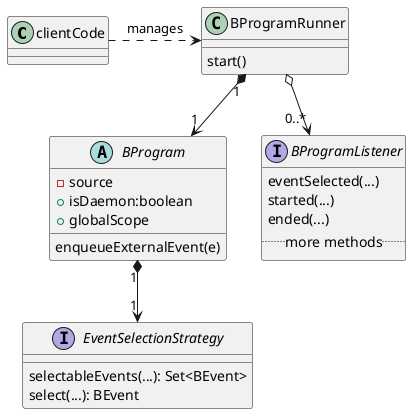 @startuml
skinparam backgroundcolor transparent

class clientCode

class BProgramRunner {
  start()
}

abstract class BProgram {
    - source
    + isDaemon:boolean
    + globalScope
    enqueueExternalEvent(e)

}

interface EventSelectionStrategy {
  selectableEvents(...): Set<BEvent>
  select(...): BEvent
}

interface BProgramListener {
  eventSelected(...)
  started(...)
  ended(...)
  .. more methods ..
}

clientCode .right.> BProgramRunner : manages
BProgramRunner "1" *--> "1" BProgram
BProgram "1" *--> "1" EventSelectionStrategy
BProgramRunner     o--> "0..*" BProgramListener

@enduml

